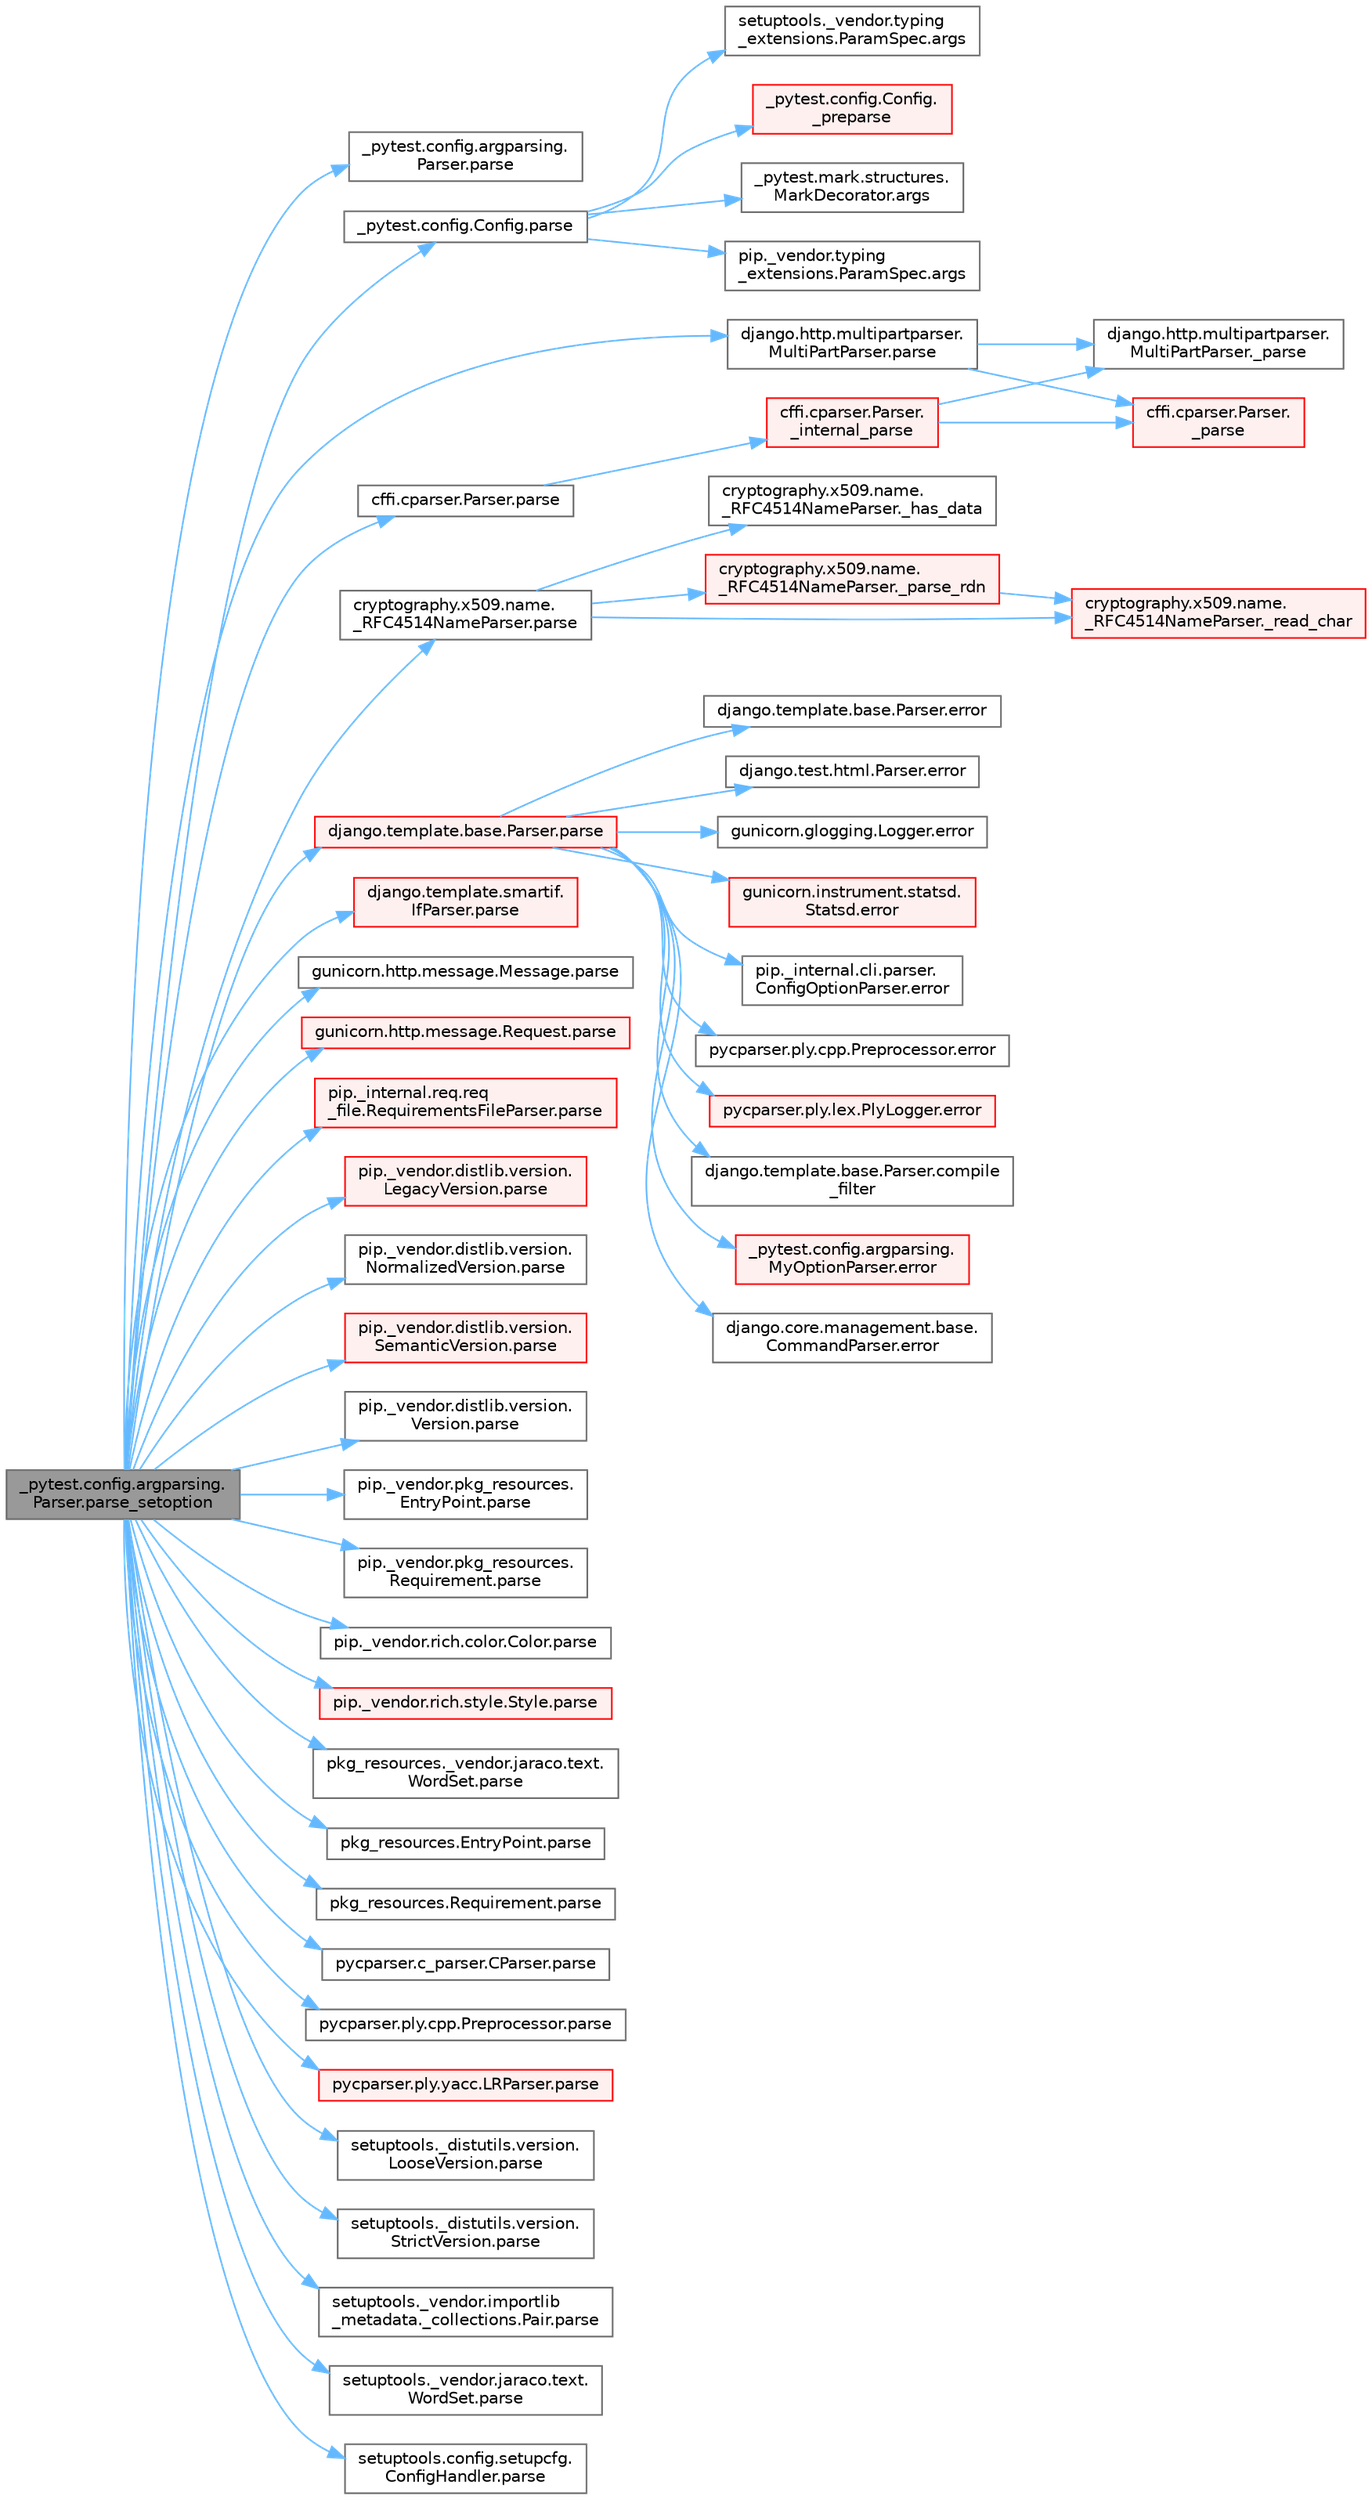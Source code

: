 digraph "_pytest.config.argparsing.Parser.parse_setoption"
{
 // LATEX_PDF_SIZE
  bgcolor="transparent";
  edge [fontname=Helvetica,fontsize=10,labelfontname=Helvetica,labelfontsize=10];
  node [fontname=Helvetica,fontsize=10,shape=box,height=0.2,width=0.4];
  rankdir="LR";
  Node1 [id="Node000001",label="_pytest.config.argparsing.\lParser.parse_setoption",height=0.2,width=0.4,color="gray40", fillcolor="grey60", style="filled", fontcolor="black",tooltip=" "];
  Node1 -> Node2 [id="edge1_Node000001_Node000002",color="steelblue1",style="solid",tooltip=" "];
  Node2 [id="Node000002",label="_pytest.config.argparsing.\lParser.parse",height=0.2,width=0.4,color="grey40", fillcolor="white", style="filled",URL="$class__pytest_1_1config_1_1argparsing_1_1_parser.html#af6db07065ec44f656fb0bd89c7826248",tooltip=" "];
  Node1 -> Node3 [id="edge2_Node000001_Node000003",color="steelblue1",style="solid",tooltip=" "];
  Node3 [id="Node000003",label="_pytest.config.Config.parse",height=0.2,width=0.4,color="grey40", fillcolor="white", style="filled",URL="$class__pytest_1_1config_1_1_config.html#a2e230a17444039d59c80383b27d5e373",tooltip=" "];
  Node3 -> Node4 [id="edge3_Node000003_Node000004",color="steelblue1",style="solid",tooltip=" "];
  Node4 [id="Node000004",label="_pytest.config.Config.\l_preparse",height=0.2,width=0.4,color="red", fillcolor="#FFF0F0", style="filled",URL="$class__pytest_1_1config_1_1_config.html#a42075e5c363cd77d2b0959a2e92335c6",tooltip=" "];
  Node3 -> Node12 [id="edge4_Node000003_Node000012",color="steelblue1",style="solid",tooltip=" "];
  Node12 [id="Node000012",label="_pytest.mark.structures.\lMarkDecorator.args",height=0.2,width=0.4,color="grey40", fillcolor="white", style="filled",URL="$class__pytest_1_1mark_1_1structures_1_1_mark_decorator.html#ab4999c45eec5ddbd26d29a7b58faca6b",tooltip=" "];
  Node3 -> Node13 [id="edge5_Node000003_Node000013",color="steelblue1",style="solid",tooltip=" "];
  Node13 [id="Node000013",label="pip._vendor.typing\l_extensions.ParamSpec.args",height=0.2,width=0.4,color="grey40", fillcolor="white", style="filled",URL="$classpip_1_1__vendor_1_1typing__extensions_1_1_param_spec.html#af9c011d670deaf40c04ee9c1ae53259f",tooltip=" "];
  Node3 -> Node14 [id="edge6_Node000003_Node000014",color="steelblue1",style="solid",tooltip=" "];
  Node14 [id="Node000014",label="setuptools._vendor.typing\l_extensions.ParamSpec.args",height=0.2,width=0.4,color="grey40", fillcolor="white", style="filled",URL="$classsetuptools_1_1__vendor_1_1typing__extensions_1_1_param_spec.html#ad62e4977155f8ecf52e51dd5377d451c",tooltip=" "];
  Node1 -> Node15 [id="edge7_Node000001_Node000015",color="steelblue1",style="solid",tooltip=" "];
  Node15 [id="Node000015",label="cffi.cparser.Parser.parse",height=0.2,width=0.4,color="grey40", fillcolor="white", style="filled",URL="$classcffi_1_1cparser_1_1_parser.html#a42bd17e4a2a05296aba4f1870c3e76b7",tooltip=" "];
  Node15 -> Node16 [id="edge8_Node000015_Node000016",color="steelblue1",style="solid",tooltip=" "];
  Node16 [id="Node000016",label="cffi.cparser.Parser.\l_internal_parse",height=0.2,width=0.4,color="red", fillcolor="#FFF0F0", style="filled",URL="$classcffi_1_1cparser_1_1_parser.html#aae13fe6d5acc9afec0d52bfdfaf40d7b",tooltip=" "];
  Node16 -> Node17 [id="edge9_Node000016_Node000017",color="steelblue1",style="solid",tooltip=" "];
  Node17 [id="Node000017",label="cffi.cparser.Parser.\l_parse",height=0.2,width=0.4,color="red", fillcolor="#FFF0F0", style="filled",URL="$classcffi_1_1cparser_1_1_parser.html#a1e34a6250e166916f64724a073816414",tooltip=" "];
  Node16 -> Node28 [id="edge10_Node000016_Node000028",color="steelblue1",style="solid",tooltip=" "];
  Node28 [id="Node000028",label="django.http.multipartparser.\lMultiPartParser._parse",height=0.2,width=0.4,color="grey40", fillcolor="white", style="filled",URL="$classdjango_1_1http_1_1multipartparser_1_1_multi_part_parser.html#adb07bed95c15670985ba7e9222bc071f",tooltip=" "];
  Node1 -> Node33 [id="edge11_Node000001_Node000033",color="steelblue1",style="solid",tooltip=" "];
  Node33 [id="Node000033",label="cryptography.x509.name.\l_RFC4514NameParser.parse",height=0.2,width=0.4,color="grey40", fillcolor="white", style="filled",URL="$classcryptography_1_1x509_1_1name_1_1___r_f_c4514_name_parser.html#a5bd1479fbb3152f68ea9811fababaaa4",tooltip=" "];
  Node33 -> Node34 [id="edge12_Node000033_Node000034",color="steelblue1",style="solid",tooltip=" "];
  Node34 [id="Node000034",label="cryptography.x509.name.\l_RFC4514NameParser._has_data",height=0.2,width=0.4,color="grey40", fillcolor="white", style="filled",URL="$classcryptography_1_1x509_1_1name_1_1___r_f_c4514_name_parser.html#a80f2f0707648479400db94d0b0e47e9e",tooltip=" "];
  Node33 -> Node35 [id="edge13_Node000033_Node000035",color="steelblue1",style="solid",tooltip=" "];
  Node35 [id="Node000035",label="cryptography.x509.name.\l_RFC4514NameParser._parse_rdn",height=0.2,width=0.4,color="red", fillcolor="#FFF0F0", style="filled",URL="$classcryptography_1_1x509_1_1name_1_1___r_f_c4514_name_parser.html#a47b04115cb085d1686e96e3293a5d540",tooltip=" "];
  Node35 -> Node38 [id="edge14_Node000035_Node000038",color="steelblue1",style="solid",tooltip=" "];
  Node38 [id="Node000038",label="cryptography.x509.name.\l_RFC4514NameParser._read_char",height=0.2,width=0.4,color="red", fillcolor="#FFF0F0", style="filled",URL="$classcryptography_1_1x509_1_1name_1_1___r_f_c4514_name_parser.html#a04d7e734f504e1366da5dc49f6ec2659",tooltip=" "];
  Node33 -> Node38 [id="edge15_Node000033_Node000038",color="steelblue1",style="solid",tooltip=" "];
  Node1 -> Node41 [id="edge16_Node000001_Node000041",color="steelblue1",style="solid",tooltip=" "];
  Node41 [id="Node000041",label="django.http.multipartparser.\lMultiPartParser.parse",height=0.2,width=0.4,color="grey40", fillcolor="white", style="filled",URL="$classdjango_1_1http_1_1multipartparser_1_1_multi_part_parser.html#a667ea5d068bbd9626987acee5a9105c9",tooltip=" "];
  Node41 -> Node17 [id="edge17_Node000041_Node000017",color="steelblue1",style="solid",tooltip=" "];
  Node41 -> Node28 [id="edge18_Node000041_Node000028",color="steelblue1",style="solid",tooltip=" "];
  Node1 -> Node42 [id="edge19_Node000001_Node000042",color="steelblue1",style="solid",tooltip=" "];
  Node42 [id="Node000042",label="django.template.base.Parser.parse",height=0.2,width=0.4,color="red", fillcolor="#FFF0F0", style="filled",URL="$classdjango_1_1template_1_1base_1_1_parser.html#adf49a6d849c5bc731f4dcd79bbd13e52",tooltip=" "];
  Node42 -> Node43 [id="edge20_Node000042_Node000043",color="steelblue1",style="solid",tooltip=" "];
  Node43 [id="Node000043",label="django.template.base.Parser.compile\l_filter",height=0.2,width=0.4,color="grey40", fillcolor="white", style="filled",URL="$classdjango_1_1template_1_1base_1_1_parser.html#a9f6d9f50e74b1bc83135180cfd7bca5e",tooltip=" "];
  Node42 -> Node44 [id="edge21_Node000042_Node000044",color="steelblue1",style="solid",tooltip=" "];
  Node44 [id="Node000044",label="_pytest.config.argparsing.\lMyOptionParser.error",height=0.2,width=0.4,color="red", fillcolor="#FFF0F0", style="filled",URL="$class__pytest_1_1config_1_1argparsing_1_1_my_option_parser.html#afa605e3b10b021d3192df596a2af55e4",tooltip=" "];
  Node42 -> Node47 [id="edge22_Node000042_Node000047",color="steelblue1",style="solid",tooltip=" "];
  Node47 [id="Node000047",label="django.core.management.base.\lCommandParser.error",height=0.2,width=0.4,color="grey40", fillcolor="white", style="filled",URL="$classdjango_1_1core_1_1management_1_1base_1_1_command_parser.html#a8f60524680d1e5c70de7800e59578073",tooltip=" "];
  Node42 -> Node48 [id="edge23_Node000042_Node000048",color="steelblue1",style="solid",tooltip=" "];
  Node48 [id="Node000048",label="django.template.base.Parser.error",height=0.2,width=0.4,color="grey40", fillcolor="white", style="filled",URL="$classdjango_1_1template_1_1base_1_1_parser.html#ad75d5d46d6b8210f6e4dbab08ed53012",tooltip=" "];
  Node42 -> Node49 [id="edge24_Node000042_Node000049",color="steelblue1",style="solid",tooltip=" "];
  Node49 [id="Node000049",label="django.test.html.Parser.error",height=0.2,width=0.4,color="grey40", fillcolor="white", style="filled",URL="$classdjango_1_1test_1_1html_1_1_parser.html#a458164a9296ceed891d67f5fca97ac67",tooltip=" "];
  Node42 -> Node50 [id="edge25_Node000042_Node000050",color="steelblue1",style="solid",tooltip=" "];
  Node50 [id="Node000050",label="gunicorn.glogging.Logger.error",height=0.2,width=0.4,color="grey40", fillcolor="white", style="filled",URL="$classgunicorn_1_1glogging_1_1_logger.html#aeecb84dbc46a550d08e0ae8618d8b72c",tooltip=" "];
  Node42 -> Node51 [id="edge26_Node000042_Node000051",color="steelblue1",style="solid",tooltip=" "];
  Node51 [id="Node000051",label="gunicorn.instrument.statsd.\lStatsd.error",height=0.2,width=0.4,color="red", fillcolor="#FFF0F0", style="filled",URL="$classgunicorn_1_1instrument_1_1statsd_1_1_statsd.html#a00ca379c910e5842719e48e617504c12",tooltip=" "];
  Node42 -> Node3171 [id="edge27_Node000042_Node003171",color="steelblue1",style="solid",tooltip=" "];
  Node3171 [id="Node003171",label="pip._internal.cli.parser.\lConfigOptionParser.error",height=0.2,width=0.4,color="grey40", fillcolor="white", style="filled",URL="$classpip_1_1__internal_1_1cli_1_1parser_1_1_config_option_parser.html#a7f476706a72ac9c0f9862fff54f800b6",tooltip=" "];
  Node42 -> Node3172 [id="edge28_Node000042_Node003172",color="steelblue1",style="solid",tooltip=" "];
  Node3172 [id="Node003172",label="pycparser.ply.cpp.Preprocessor.error",height=0.2,width=0.4,color="grey40", fillcolor="white", style="filled",URL="$classpycparser_1_1ply_1_1cpp_1_1_preprocessor.html#a7e1ac62be845481431f1eba28c7c4dff",tooltip=" "];
  Node42 -> Node3173 [id="edge29_Node000042_Node003173",color="steelblue1",style="solid",tooltip=" "];
  Node3173 [id="Node003173",label="pycparser.ply.lex.PlyLogger.error",height=0.2,width=0.4,color="red", fillcolor="#FFF0F0", style="filled",URL="$classpycparser_1_1ply_1_1lex_1_1_ply_logger.html#acd6be9709e7b404943ae36e163141b25",tooltip=" "];
  Node1 -> Node4555 [id="edge30_Node000001_Node004555",color="steelblue1",style="solid",tooltip=" "];
  Node4555 [id="Node004555",label="django.template.smartif.\lIfParser.parse",height=0.2,width=0.4,color="red", fillcolor="#FFF0F0", style="filled",URL="$classdjango_1_1template_1_1smartif_1_1_if_parser.html#a3e27b22105ec77827388cd197145b8c8",tooltip=" "];
  Node1 -> Node4556 [id="edge31_Node000001_Node004556",color="steelblue1",style="solid",tooltip=" "];
  Node4556 [id="Node004556",label="gunicorn.http.message.Message.parse",height=0.2,width=0.4,color="grey40", fillcolor="white", style="filled",URL="$classgunicorn_1_1http_1_1message_1_1_message.html#a58649fd033e1677ee6441c3c2416ffdd",tooltip=" "];
  Node1 -> Node4557 [id="edge32_Node000001_Node004557",color="steelblue1",style="solid",tooltip=" "];
  Node4557 [id="Node004557",label="gunicorn.http.message.Request.parse",height=0.2,width=0.4,color="red", fillcolor="#FFF0F0", style="filled",URL="$classgunicorn_1_1http_1_1message_1_1_request.html#a851a0abc98ee6147c5db3f09a9ac9744",tooltip=" "];
  Node1 -> Node4567 [id="edge33_Node000001_Node004567",color="steelblue1",style="solid",tooltip=" "];
  Node4567 [id="Node004567",label="pip._internal.req.req\l_file.RequirementsFileParser.parse",height=0.2,width=0.4,color="red", fillcolor="#FFF0F0", style="filled",URL="$classpip_1_1__internal_1_1req_1_1req__file_1_1_requirements_file_parser.html#a45e102eb2449deab68834c1490c44898",tooltip=" "];
  Node1 -> Node4576 [id="edge34_Node000001_Node004576",color="steelblue1",style="solid",tooltip=" "];
  Node4576 [id="Node004576",label="pip._vendor.distlib.version.\lLegacyVersion.parse",height=0.2,width=0.4,color="red", fillcolor="#FFF0F0", style="filled",URL="$classpip_1_1__vendor_1_1distlib_1_1version_1_1_legacy_version.html#aee51b3ff4e894c2dc048e63d1efbd8c4",tooltip=" "];
  Node1 -> Node4578 [id="edge35_Node000001_Node004578",color="steelblue1",style="solid",tooltip=" "];
  Node4578 [id="Node004578",label="pip._vendor.distlib.version.\lNormalizedVersion.parse",height=0.2,width=0.4,color="grey40", fillcolor="white", style="filled",URL="$classpip_1_1__vendor_1_1distlib_1_1version_1_1_normalized_version.html#afea6ce3b0727370d2b0e93eee3bd839d",tooltip=" "];
  Node1 -> Node4579 [id="edge36_Node000001_Node004579",color="steelblue1",style="solid",tooltip=" "];
  Node4579 [id="Node004579",label="pip._vendor.distlib.version.\lSemanticVersion.parse",height=0.2,width=0.4,color="red", fillcolor="#FFF0F0", style="filled",URL="$classpip_1_1__vendor_1_1distlib_1_1version_1_1_semantic_version.html#aec319068db6138afd60287ac2b19c6b4",tooltip=" "];
  Node1 -> Node4582 [id="edge37_Node000001_Node004582",color="steelblue1",style="solid",tooltip=" "];
  Node4582 [id="Node004582",label="pip._vendor.distlib.version.\lVersion.parse",height=0.2,width=0.4,color="grey40", fillcolor="white", style="filled",URL="$classpip_1_1__vendor_1_1distlib_1_1version_1_1_version.html#a36cd1602ec9f2ba755e9838adc397cb9",tooltip=" "];
  Node1 -> Node4583 [id="edge38_Node000001_Node004583",color="steelblue1",style="solid",tooltip=" "];
  Node4583 [id="Node004583",label="pip._vendor.pkg_resources.\lEntryPoint.parse",height=0.2,width=0.4,color="grey40", fillcolor="white", style="filled",URL="$classpip_1_1__vendor_1_1pkg__resources_1_1_entry_point.html#afdaf25de0f8005054dfaa06db71c2b39",tooltip=" "];
  Node1 -> Node4584 [id="edge39_Node000001_Node004584",color="steelblue1",style="solid",tooltip=" "];
  Node4584 [id="Node004584",label="pip._vendor.pkg_resources.\lRequirement.parse",height=0.2,width=0.4,color="grey40", fillcolor="white", style="filled",URL="$classpip_1_1__vendor_1_1pkg__resources_1_1_requirement.html#ade9df06c4250fdd0bc2ef002e2c9db05",tooltip=" "];
  Node1 -> Node4585 [id="edge40_Node000001_Node004585",color="steelblue1",style="solid",tooltip=" "];
  Node4585 [id="Node004585",label="pip._vendor.rich.color.Color.parse",height=0.2,width=0.4,color="grey40", fillcolor="white", style="filled",URL="$classpip_1_1__vendor_1_1rich_1_1color_1_1_color.html#a279bd4534039c9e082e2d3d66d66ec16",tooltip=" "];
  Node1 -> Node4586 [id="edge41_Node000001_Node004586",color="steelblue1",style="solid",tooltip=" "];
  Node4586 [id="Node004586",label="pip._vendor.rich.style.Style.parse",height=0.2,width=0.4,color="red", fillcolor="#FFF0F0", style="filled",URL="$classpip_1_1__vendor_1_1rich_1_1style_1_1_style.html#ae8a538c18b53513fbf22873e54a1fa98",tooltip=" "];
  Node1 -> Node4587 [id="edge42_Node000001_Node004587",color="steelblue1",style="solid",tooltip=" "];
  Node4587 [id="Node004587",label="pkg_resources._vendor.jaraco.text.\lWordSet.parse",height=0.2,width=0.4,color="grey40", fillcolor="white", style="filled",URL="$classpkg__resources_1_1__vendor_1_1jaraco_1_1text_1_1_word_set.html#ac770b8d78fe944bf5007849df56f1f23",tooltip=" "];
  Node1 -> Node4588 [id="edge43_Node000001_Node004588",color="steelblue1",style="solid",tooltip=" "];
  Node4588 [id="Node004588",label="pkg_resources.EntryPoint.parse",height=0.2,width=0.4,color="grey40", fillcolor="white", style="filled",URL="$classpkg__resources_1_1_entry_point.html#a62885f29164ee9b3c3721abfb5488e72",tooltip=" "];
  Node1 -> Node4589 [id="edge44_Node000001_Node004589",color="steelblue1",style="solid",tooltip=" "];
  Node4589 [id="Node004589",label="pkg_resources.Requirement.parse",height=0.2,width=0.4,color="grey40", fillcolor="white", style="filled",URL="$classpkg__resources_1_1_requirement.html#a6aace7a6d4415dd1e2c045d9c73c5f6d",tooltip=" "];
  Node1 -> Node4590 [id="edge45_Node000001_Node004590",color="steelblue1",style="solid",tooltip=" "];
  Node4590 [id="Node004590",label="pycparser.c_parser.CParser.parse",height=0.2,width=0.4,color="grey40", fillcolor="white", style="filled",URL="$classpycparser_1_1c__parser_1_1_c_parser.html#a10d1941d0c02bade5c63d4b61dc63ad0",tooltip=" "];
  Node1 -> Node4591 [id="edge46_Node000001_Node004591",color="steelblue1",style="solid",tooltip=" "];
  Node4591 [id="Node004591",label="pycparser.ply.cpp.Preprocessor.parse",height=0.2,width=0.4,color="grey40", fillcolor="white", style="filled",URL="$classpycparser_1_1ply_1_1cpp_1_1_preprocessor.html#a2f26df5ccd792f544200826d46334e4b",tooltip=" "];
  Node1 -> Node4592 [id="edge47_Node000001_Node004592",color="steelblue1",style="solid",tooltip=" "];
  Node4592 [id="Node004592",label="pycparser.ply.yacc.LRParser.parse",height=0.2,width=0.4,color="red", fillcolor="#FFF0F0", style="filled",URL="$classpycparser_1_1ply_1_1yacc_1_1_l_r_parser.html#a8e0ed5150402ae8a52ff2ed0f6c46486",tooltip=" "];
  Node1 -> Node4597 [id="edge48_Node000001_Node004597",color="steelblue1",style="solid",tooltip=" "];
  Node4597 [id="Node004597",label="setuptools._distutils.version.\lLooseVersion.parse",height=0.2,width=0.4,color="grey40", fillcolor="white", style="filled",URL="$classsetuptools_1_1__distutils_1_1version_1_1_loose_version.html#afc9fcf4f4a3c3b87a9cbf4723bf9fd67",tooltip=" "];
  Node1 -> Node4598 [id="edge49_Node000001_Node004598",color="steelblue1",style="solid",tooltip=" "];
  Node4598 [id="Node004598",label="setuptools._distutils.version.\lStrictVersion.parse",height=0.2,width=0.4,color="grey40", fillcolor="white", style="filled",URL="$classsetuptools_1_1__distutils_1_1version_1_1_strict_version.html#ab0c9e14fa4df95cd3e139439942de444",tooltip=" "];
  Node1 -> Node4599 [id="edge50_Node000001_Node004599",color="steelblue1",style="solid",tooltip=" "];
  Node4599 [id="Node004599",label="setuptools._vendor.importlib\l_metadata._collections.Pair.parse",height=0.2,width=0.4,color="grey40", fillcolor="white", style="filled",URL="$classsetuptools_1_1__vendor_1_1importlib__metadata_1_1__collections_1_1_pair.html#ad58acb0b0203df61d045d71364676537",tooltip=" "];
  Node1 -> Node4600 [id="edge51_Node000001_Node004600",color="steelblue1",style="solid",tooltip=" "];
  Node4600 [id="Node004600",label="setuptools._vendor.jaraco.text.\lWordSet.parse",height=0.2,width=0.4,color="grey40", fillcolor="white", style="filled",URL="$classsetuptools_1_1__vendor_1_1jaraco_1_1text_1_1_word_set.html#a9c0262663f872b468d938e5b66bba2e5",tooltip=" "];
  Node1 -> Node4601 [id="edge52_Node000001_Node004601",color="steelblue1",style="solid",tooltip=" "];
  Node4601 [id="Node004601",label="setuptools.config.setupcfg.\lConfigHandler.parse",height=0.2,width=0.4,color="grey40", fillcolor="white", style="filled",URL="$classsetuptools_1_1config_1_1setupcfg_1_1_config_handler.html#a32c6c6aac22aa861ff751ca765b8391b",tooltip=" "];
}

